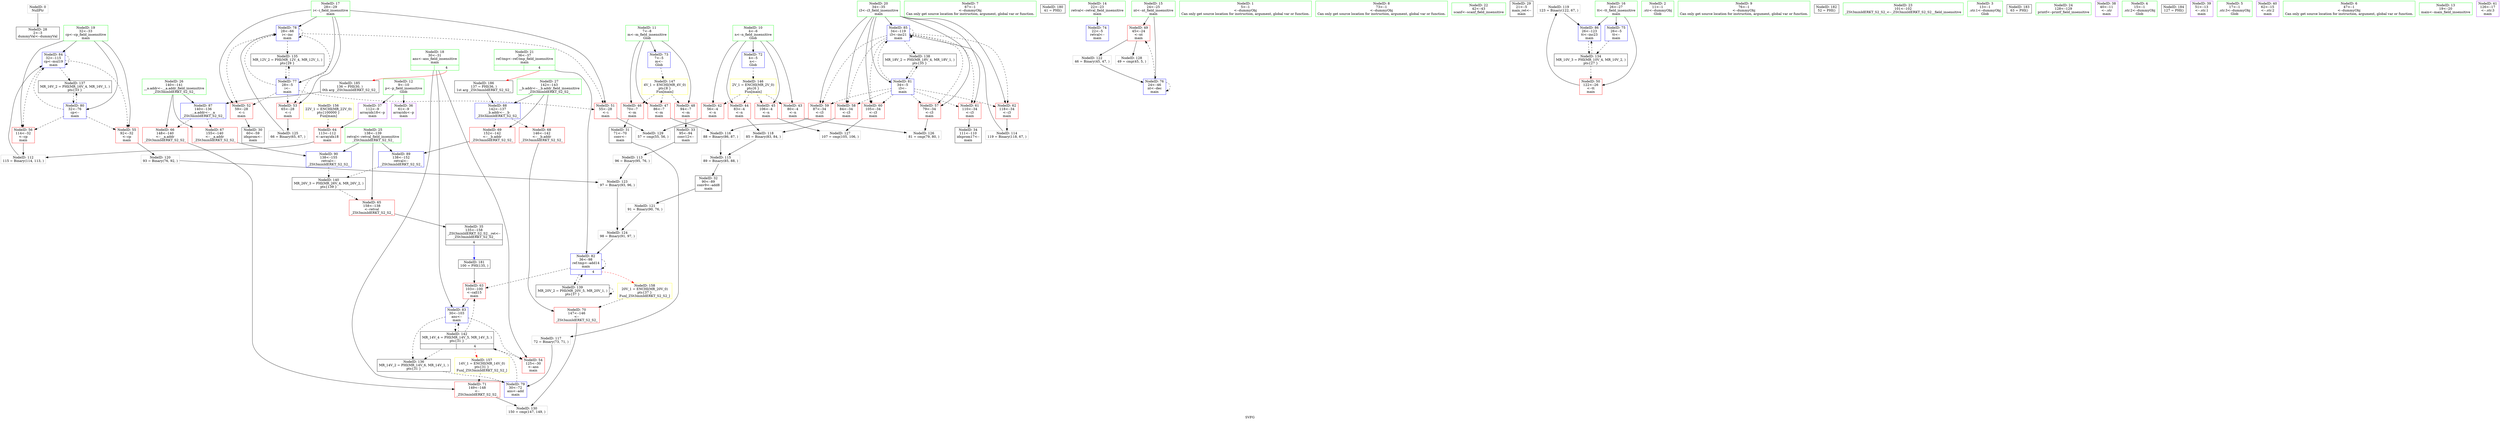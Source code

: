 digraph "SVFG" {
	label="SVFG";

	Node0x55c5e570ad20 [shape=record,color=grey,label="{NodeID: 0\nNullPtr}"];
	Node0x55c5e570ad20 -> Node0x55c5e5722170[style=solid];
	Node0x55c5e5726480 [shape=record,color=blue,label="{NodeID: 90\n138\<--155\nretval\<--\n_ZSt3minIdERKT_S2_S2_\n}"];
	Node0x55c5e5726480 -> Node0x55c5e5731b70[style=dashed];
	Node0x55c5e5721040 [shape=record,color=green,label="{NodeID: 7\n67\<--1\n\<--dummyObj\nCan only get source location for instruction, argument, global var or function.}"];
	Node0x55c5e559c540 [shape=record,color=black,label="{NodeID: 180\n41 = PHI()\n}"];
	Node0x55c5e5721580 [shape=record,color=green,label="{NodeID: 14\n22\<--23\nretval\<--retval_field_insensitive\nmain\n}"];
	Node0x55c5e5721580 -> Node0x55c5e5725780[style=solid];
	Node0x55c5e5721b30 [shape=record,color=green,label="{NodeID: 21\n36\<--37\nref.tmp\<--ref.tmp_field_insensitive\nmain\n|{|<s1>4}}"];
	Node0x55c5e5721b30 -> Node0x55c5e5725e00[style=solid];
	Node0x55c5e5721b30:s1 -> Node0x55c5e573f7b0[style=solid,color=red];
	Node0x55c5e5722170 [shape=record,color=black,label="{NodeID: 28\n2\<--3\ndummyVal\<--dummyVal\n}"];
	Node0x55c5e5728ac0 [shape=record,color=grey,label="{NodeID: 118\n85 = Binary(83, 84, )\n}"];
	Node0x55c5e5728ac0 -> Node0x55c5e5728640[style=solid];
	Node0x55c5e5722750 [shape=record,color=black,label="{NodeID: 35\n135\<--158\n_ZSt3minIdERKT_S2_S2__ret\<--\n_ZSt3minIdERKT_S2_S2_\n|{<s0>4}}"];
	Node0x55c5e5722750:s0 -> Node0x55c5e573ea20[style=solid,color=blue];
	Node0x55c5e5729540 [shape=record,color=grey,label="{NodeID: 125\n66 = Binary(65, 67, )\n}"];
	Node0x55c5e5729540 -> Node0x55c5e5725ac0[style=solid];
	Node0x55c5e5722d00 [shape=record,color=red,label="{NodeID: 42\n56\<--4\n\<--n\nmain\n}"];
	Node0x55c5e5722d00 -> Node0x55c5e5723a30[style=solid];
	Node0x55c5e57242d0 [shape=record,color=red,label="{NodeID: 49\n45\<--24\n\<--nt\nmain\n}"];
	Node0x55c5e57242d0 -> Node0x55c5e57290c0[style=solid];
	Node0x55c5e57242d0 -> Node0x55c5e57299c0[style=solid];
	Node0x55c5e5731670 [shape=record,color=black,label="{NodeID: 139\nMR_20V_2 = PHI(MR_20V_5, MR_20V_1, )\npts\{37 \}\n}"];
	Node0x55c5e5731670 -> Node0x55c5e5725e00[style=dashed];
	Node0x55c5e5731670 -> Node0x55c5e5731670[style=dashed];
	Node0x55c5e5724880 [shape=record,color=red,label="{NodeID: 56\n114\<--32\n\<--cp\nmain\n}"];
	Node0x55c5e5724880 -> Node0x55c5e57281c0[style=solid];
	Node0x55c5e5733970 [shape=record,color=yellow,style=double,label="{NodeID: 146\n2V_1 = ENCHI(MR_2V_0)\npts\{6 \}\nFun[main]}"];
	Node0x55c5e5733970 -> Node0x55c5e5722d00[style=dashed];
	Node0x55c5e5733970 -> Node0x55c5e5722dd0[style=dashed];
	Node0x55c5e5733970 -> Node0x55c5e5722ea0[style=dashed];
	Node0x55c5e5733970 -> Node0x55c5e5722f70[style=dashed];
	Node0x55c5e5724e30 [shape=record,color=red,label="{NodeID: 63\n103\<--100\n\<--call15\nmain\n}"];
	Node0x55c5e5724e30 -> Node0x55c5e5725ed0[style=solid];
	Node0x55c5e57253e0 [shape=record,color=red,label="{NodeID: 70\n147\<--146\n\<--\n_ZSt3minIdERKT_S2_S2_\n}"];
	Node0x55c5e57253e0 -> Node0x55c5e5723bb0[style=solid];
	Node0x55c5e57259f0 [shape=record,color=blue,label="{NodeID: 77\n28\<--5\ni\<--\nmain\n}"];
	Node0x55c5e57259f0 -> Node0x55c5e5724470[style=dashed];
	Node0x55c5e57259f0 -> Node0x55c5e5724540[style=dashed];
	Node0x55c5e57259f0 -> Node0x55c5e5724610[style=dashed];
	Node0x55c5e57259f0 -> Node0x55c5e5725ac0[style=dashed];
	Node0x55c5e57259f0 -> Node0x55c5e5730270[style=dashed];
	Node0x55c5e5725fa0 [shape=record,color=blue,label="{NodeID: 84\n32\<--115\ncp\<--mul19\nmain\n}"];
	Node0x55c5e5725fa0 -> Node0x55c5e57247b0[style=dashed];
	Node0x55c5e5725fa0 -> Node0x55c5e5724880[style=dashed];
	Node0x55c5e5725fa0 -> Node0x55c5e5725fa0[style=dashed];
	Node0x55c5e5725fa0 -> Node0x55c5e5730c70[style=dashed];
	Node0x55c5e5709ac0 [shape=record,color=green,label="{NodeID: 1\n5\<--1\n\<--dummyObj\nCan only get source location for instruction, argument, global var or function.}"];
	Node0x55c5e57210d0 [shape=record,color=green,label="{NodeID: 8\n73\<--1\n\<--dummyObj\nCan only get source location for instruction, argument, global var or function.}"];
	Node0x55c5e573ea20 [shape=record,color=black,label="{NodeID: 181\n100 = PHI(135, )\n}"];
	Node0x55c5e573ea20 -> Node0x55c5e5724e30[style=solid];
	Node0x55c5e5721650 [shape=record,color=green,label="{NodeID: 15\n24\<--25\nnt\<--nt_field_insensitive\nmain\n}"];
	Node0x55c5e5721650 -> Node0x55c5e57242d0[style=solid];
	Node0x55c5e5721650 -> Node0x55c5e5725920[style=solid];
	Node0x55c5e5721c00 [shape=record,color=green,label="{NodeID: 22\n42\<--43\nscanf\<--scanf_field_insensitive\n}"];
	Node0x55c5e57281c0 [shape=record,color=grey,label="{NodeID: 112\n115 = Binary(114, 113, )\n}"];
	Node0x55c5e57281c0 -> Node0x55c5e5725fa0[style=solid];
	Node0x55c5e5722270 [shape=record,color=black,label="{NodeID: 29\n21\<--5\nmain_ret\<--\nmain\n}"];
	Node0x55c5e5728c40 [shape=record,color=grey,label="{NodeID: 119\n123 = Binary(122, 67, )\n}"];
	Node0x55c5e5728c40 -> Node0x55c5e5726140[style=solid];
	Node0x55c5e5722820 [shape=record,color=purple,label="{NodeID: 36\n61\<--9\narrayidx\<--p\nmain\n}"];
	Node0x55c5e57296c0 [shape=record,color=grey,label="{NodeID: 126\n81 = cmp(79, 80, )\n}"];
	Node0x55c5e5722dd0 [shape=record,color=red,label="{NodeID: 43\n80\<--4\n\<--n\nmain\n}"];
	Node0x55c5e5722dd0 -> Node0x55c5e57296c0[style=solid];
	Node0x55c5e57243a0 [shape=record,color=red,label="{NodeID: 50\n122\<--26\n\<--tt\nmain\n}"];
	Node0x55c5e57243a0 -> Node0x55c5e5728c40[style=solid];
	Node0x55c5e5731b70 [shape=record,color=black,label="{NodeID: 140\nMR_26V_3 = PHI(MR_26V_4, MR_26V_2, )\npts\{139 \}\n}"];
	Node0x55c5e5731b70 -> Node0x55c5e5724fd0[style=dashed];
	Node0x55c5e5724950 [shape=record,color=red,label="{NodeID: 57\n79\<--34\n\<--i3\nmain\n}"];
	Node0x55c5e5724950 -> Node0x55c5e57296c0[style=solid];
	Node0x55c5e5734490 [shape=record,color=yellow,style=double,label="{NodeID: 147\n4V_1 = ENCHI(MR_4V_0)\npts\{8 \}\nFun[main]}"];
	Node0x55c5e5734490 -> Node0x55c5e5723040[style=dashed];
	Node0x55c5e5734490 -> Node0x55c5e5723110[style=dashed];
	Node0x55c5e5734490 -> Node0x55c5e5724200[style=dashed];
	Node0x55c5e5724f00 [shape=record,color=red,label="{NodeID: 64\n113\<--112\n\<--arrayidx18\nmain\n}"];
	Node0x55c5e5724f00 -> Node0x55c5e57281c0[style=solid];
	Node0x55c5e57254b0 [shape=record,color=red,label="{NodeID: 71\n149\<--148\n\<--\n_ZSt3minIdERKT_S2_S2_\n}"];
	Node0x55c5e57254b0 -> Node0x55c5e5723bb0[style=solid];
	Node0x55c5e5725ac0 [shape=record,color=blue,label="{NodeID: 78\n28\<--66\ni\<--inc\nmain\n}"];
	Node0x55c5e5725ac0 -> Node0x55c5e5724470[style=dashed];
	Node0x55c5e5725ac0 -> Node0x55c5e5724540[style=dashed];
	Node0x55c5e5725ac0 -> Node0x55c5e5724610[style=dashed];
	Node0x55c5e5725ac0 -> Node0x55c5e5725ac0[style=dashed];
	Node0x55c5e5725ac0 -> Node0x55c5e5730270[style=dashed];
	Node0x55c5e5726070 [shape=record,color=blue,label="{NodeID: 85\n34\<--119\ni3\<--inc21\nmain\n}"];
	Node0x55c5e5726070 -> Node0x55c5e5724950[style=dashed];
	Node0x55c5e5726070 -> Node0x55c5e5724a20[style=dashed];
	Node0x55c5e5726070 -> Node0x55c5e5724af0[style=dashed];
	Node0x55c5e5726070 -> Node0x55c5e5724bc0[style=dashed];
	Node0x55c5e5726070 -> Node0x55c5e5724c90[style=dashed];
	Node0x55c5e5726070 -> Node0x55c5e5724d60[style=dashed];
	Node0x55c5e5726070 -> Node0x55c5e5726070[style=dashed];
	Node0x55c5e5726070 -> Node0x55c5e5731170[style=dashed];
	Node0x55c5e57205c0 [shape=record,color=green,label="{NodeID: 2\n11\<--1\n.str\<--dummyObj\nGlob }"];
	Node0x55c5e5721160 [shape=record,color=green,label="{NodeID: 9\n76\<--1\n\<--dummyObj\nCan only get source location for instruction, argument, global var or function.}"];
	Node0x55c5e573ec10 [shape=record,color=black,label="{NodeID: 182\n52 = PHI()\n}"];
	Node0x55c5e5721720 [shape=record,color=green,label="{NodeID: 16\n26\<--27\ntt\<--tt_field_insensitive\nmain\n}"];
	Node0x55c5e5721720 -> Node0x55c5e57243a0[style=solid];
	Node0x55c5e5721720 -> Node0x55c5e5725850[style=solid];
	Node0x55c5e5721720 -> Node0x55c5e5726140[style=solid];
	Node0x55c5e5721d00 [shape=record,color=green,label="{NodeID: 23\n101\<--102\n_ZSt3minIdERKT_S2_S2_\<--_ZSt3minIdERKT_S2_S2__field_insensitive\n}"];
	Node0x55c5e5728340 [shape=record,color=grey,label="{NodeID: 113\n96 = Binary(95, 76, )\n}"];
	Node0x55c5e5728340 -> Node0x55c5e5729240[style=solid];
	Node0x55c5e5722340 [shape=record,color=black,label="{NodeID: 30\n60\<--59\nidxprom\<--\nmain\n}"];
	Node0x55c5e5728dc0 [shape=record,color=grey,label="{NodeID: 120\n93 = Binary(76, 92, )\n}"];
	Node0x55c5e5728dc0 -> Node0x55c5e5729240[style=solid];
	Node0x55c5e57228f0 [shape=record,color=purple,label="{NodeID: 37\n112\<--9\narrayidx18\<--p\nmain\n}"];
	Node0x55c5e57228f0 -> Node0x55c5e5724f00[style=solid];
	Node0x55c5e5729840 [shape=record,color=grey,label="{NodeID: 127\n107 = cmp(105, 106, )\n}"];
	Node0x55c5e5722ea0 [shape=record,color=red,label="{NodeID: 44\n83\<--4\n\<--n\nmain\n}"];
	Node0x55c5e5722ea0 -> Node0x55c5e5728ac0[style=solid];
	Node0x55c5e572fd70 [shape=record,color=black,label="{NodeID: 134\nMR_10V_3 = PHI(MR_10V_4, MR_10V_2, )\npts\{27 \}\n}"];
	Node0x55c5e572fd70 -> Node0x55c5e57243a0[style=dashed];
	Node0x55c5e572fd70 -> Node0x55c5e5726140[style=dashed];
	Node0x55c5e5724470 [shape=record,color=red,label="{NodeID: 51\n55\<--28\n\<--i\nmain\n}"];
	Node0x55c5e5724470 -> Node0x55c5e5723a30[style=solid];
	Node0x55c5e5724a20 [shape=record,color=red,label="{NodeID: 58\n84\<--34\n\<--i3\nmain\n}"];
	Node0x55c5e5724a20 -> Node0x55c5e5728ac0[style=solid];
	Node0x55c5e5724fd0 [shape=record,color=red,label="{NodeID: 65\n158\<--138\n\<--retval\n_ZSt3minIdERKT_S2_S2_\n}"];
	Node0x55c5e5724fd0 -> Node0x55c5e5722750[style=solid];
	Node0x55c5e5725580 [shape=record,color=blue,label="{NodeID: 72\n4\<--5\nn\<--\nGlob }"];
	Node0x55c5e5725580 -> Node0x55c5e5733970[style=dashed];
	Node0x55c5e5725b90 [shape=record,color=blue,label="{NodeID: 79\n30\<--72\nans\<--add\nmain\n}"];
	Node0x55c5e5725b90 -> Node0x55c5e5732570[style=dashed];
	Node0x55c5e5726140 [shape=record,color=blue,label="{NodeID: 86\n26\<--123\ntt\<--inc23\nmain\n}"];
	Node0x55c5e5726140 -> Node0x55c5e572fd70[style=dashed];
	Node0x55c5e5720650 [shape=record,color=green,label="{NodeID: 3\n13\<--1\n.str.1\<--dummyObj\nGlob }"];
	Node0x55c5e57211f0 [shape=record,color=green,label="{NodeID: 10\n4\<--6\nn\<--n_field_insensitive\nGlob }"];
	Node0x55c5e57211f0 -> Node0x55c5e5722d00[style=solid];
	Node0x55c5e57211f0 -> Node0x55c5e5722dd0[style=solid];
	Node0x55c5e57211f0 -> Node0x55c5e5722ea0[style=solid];
	Node0x55c5e57211f0 -> Node0x55c5e5722f70[style=solid];
	Node0x55c5e57211f0 -> Node0x55c5e5725580[style=solid];
	Node0x55c5e573ed10 [shape=record,color=black,label="{NodeID: 183\n63 = PHI()\n}"];
	Node0x55c5e57217f0 [shape=record,color=green,label="{NodeID: 17\n28\<--29\ni\<--i_field_insensitive\nmain\n}"];
	Node0x55c5e57217f0 -> Node0x55c5e5724470[style=solid];
	Node0x55c5e57217f0 -> Node0x55c5e5724540[style=solid];
	Node0x55c5e57217f0 -> Node0x55c5e5724610[style=solid];
	Node0x55c5e57217f0 -> Node0x55c5e57259f0[style=solid];
	Node0x55c5e57217f0 -> Node0x55c5e5725ac0[style=solid];
	Node0x55c5e5721e00 [shape=record,color=green,label="{NodeID: 24\n128\<--129\nprintf\<--printf_field_insensitive\n}"];
	Node0x55c5e57284c0 [shape=record,color=grey,label="{NodeID: 114\n119 = Binary(118, 67, )\n}"];
	Node0x55c5e57284c0 -> Node0x55c5e5726070[style=solid];
	Node0x55c5e5722410 [shape=record,color=black,label="{NodeID: 31\n71\<--70\nconv\<--\nmain\n}"];
	Node0x55c5e5722410 -> Node0x55c5e5728940[style=solid];
	Node0x55c5e5728f40 [shape=record,color=grey,label="{NodeID: 121\n91 = Binary(90, 76, )\n}"];
	Node0x55c5e5728f40 -> Node0x55c5e57293c0[style=solid];
	Node0x55c5e57229c0 [shape=record,color=purple,label="{NodeID: 38\n40\<--11\n\<--.str\nmain\n}"];
	Node0x55c5e57299c0 [shape=record,color=grey,label="{NodeID: 128\n49 = cmp(45, 5, )\n}"];
	Node0x55c5e5722f70 [shape=record,color=red,label="{NodeID: 45\n106\<--4\n\<--n\nmain\n}"];
	Node0x55c5e5722f70 -> Node0x55c5e5729840[style=solid];
	Node0x55c5e5730270 [shape=record,color=black,label="{NodeID: 135\nMR_12V_2 = PHI(MR_12V_4, MR_12V_1, )\npts\{29 \}\n}"];
	Node0x55c5e5730270 -> Node0x55c5e57259f0[style=dashed];
	Node0x55c5e5724540 [shape=record,color=red,label="{NodeID: 52\n59\<--28\n\<--i\nmain\n}"];
	Node0x55c5e5724540 -> Node0x55c5e5722340[style=solid];
	Node0x55c5e5732570 [shape=record,color=black,label="{NodeID: 142\nMR_14V_4 = PHI(MR_14V_5, MR_14V_3, )\npts\{31 \}\n|{|<s4>4}}"];
	Node0x55c5e5732570 -> Node0x55c5e57246e0[style=dashed];
	Node0x55c5e5732570 -> Node0x55c5e5724e30[style=dashed];
	Node0x55c5e5732570 -> Node0x55c5e5725ed0[style=dashed];
	Node0x55c5e5732570 -> Node0x55c5e5730770[style=dashed];
	Node0x55c5e5732570:s4 -> Node0x55c5e5734d50[style=dashed,color=red];
	Node0x55c5e5724af0 [shape=record,color=red,label="{NodeID: 59\n87\<--34\n\<--i3\nmain\n}"];
	Node0x55c5e5724af0 -> Node0x55c5e57287c0[style=solid];
	Node0x55c5e57250a0 [shape=record,color=red,label="{NodeID: 66\n148\<--140\n\<--__a.addr\n_ZSt3minIdERKT_S2_S2_\n}"];
	Node0x55c5e57250a0 -> Node0x55c5e57254b0[style=solid];
	Node0x55c5e5734c70 [shape=record,color=yellow,style=double,label="{NodeID: 156\n22V_1 = ENCHI(MR_22V_0)\npts\{100000 \}\nFun[main]}"];
	Node0x55c5e5734c70 -> Node0x55c5e5724f00[style=dashed];
	Node0x55c5e5725680 [shape=record,color=blue,label="{NodeID: 73\n7\<--5\nm\<--\nGlob }"];
	Node0x55c5e5725680 -> Node0x55c5e5734490[style=dashed];
	Node0x55c5e5725c60 [shape=record,color=blue,label="{NodeID: 80\n32\<--76\ncp\<--\nmain\n}"];
	Node0x55c5e5725c60 -> Node0x55c5e57247b0[style=dashed];
	Node0x55c5e5725c60 -> Node0x55c5e5724880[style=dashed];
	Node0x55c5e5725c60 -> Node0x55c5e5725fa0[style=dashed];
	Node0x55c5e5725c60 -> Node0x55c5e5730c70[style=dashed];
	Node0x55c5e5726210 [shape=record,color=blue,label="{NodeID: 87\n140\<--136\n__a.addr\<--__a\n_ZSt3minIdERKT_S2_S2_\n}"];
	Node0x55c5e5726210 -> Node0x55c5e57250a0[style=dashed];
	Node0x55c5e5726210 -> Node0x55c5e5725170[style=dashed];
	Node0x55c5e57206e0 [shape=record,color=green,label="{NodeID: 4\n15\<--1\n.str.2\<--dummyObj\nGlob }"];
	Node0x55c5e5721280 [shape=record,color=green,label="{NodeID: 11\n7\<--8\nm\<--m_field_insensitive\nGlob }"];
	Node0x55c5e5721280 -> Node0x55c5e5723040[style=solid];
	Node0x55c5e5721280 -> Node0x55c5e5723110[style=solid];
	Node0x55c5e5721280 -> Node0x55c5e5724200[style=solid];
	Node0x55c5e5721280 -> Node0x55c5e5725680[style=solid];
	Node0x55c5e573ee10 [shape=record,color=black,label="{NodeID: 184\n127 = PHI()\n}"];
	Node0x55c5e57218c0 [shape=record,color=green,label="{NodeID: 18\n30\<--31\nans\<--ans_field_insensitive\nmain\n|{|<s3>4}}"];
	Node0x55c5e57218c0 -> Node0x55c5e57246e0[style=solid];
	Node0x55c5e57218c0 -> Node0x55c5e5725b90[style=solid];
	Node0x55c5e57218c0 -> Node0x55c5e5725ed0[style=solid];
	Node0x55c5e57218c0:s3 -> Node0x55c5e573f5c0[style=solid,color=red];
	Node0x55c5e5721f00 [shape=record,color=green,label="{NodeID: 25\n138\<--139\nretval\<--retval_field_insensitive\n_ZSt3minIdERKT_S2_S2_\n}"];
	Node0x55c5e5721f00 -> Node0x55c5e5724fd0[style=solid];
	Node0x55c5e5721f00 -> Node0x55c5e57263b0[style=solid];
	Node0x55c5e5721f00 -> Node0x55c5e5726480[style=solid];
	Node0x55c5e5728640 [shape=record,color=grey,label="{NodeID: 115\n89 = Binary(85, 88, )\n}"];
	Node0x55c5e5728640 -> Node0x55c5e57224e0[style=solid];
	Node0x55c5e57224e0 [shape=record,color=black,label="{NodeID: 32\n90\<--89\nconv9\<--add8\nmain\n}"];
	Node0x55c5e57224e0 -> Node0x55c5e5728f40[style=solid];
	Node0x55c5e57290c0 [shape=record,color=grey,label="{NodeID: 122\n46 = Binary(45, 47, )\n}"];
	Node0x55c5e57290c0 -> Node0x55c5e5725920[style=solid];
	Node0x55c5e5722a90 [shape=record,color=purple,label="{NodeID: 39\n51\<--13\n\<--.str.1\nmain\n}"];
	Node0x55c5e5723a30 [shape=record,color=grey,label="{NodeID: 129\n57 = cmp(55, 56, )\n}"];
	Node0x55c5e5723040 [shape=record,color=red,label="{NodeID: 46\n70\<--7\n\<--m\nmain\n}"];
	Node0x55c5e5723040 -> Node0x55c5e5722410[style=solid];
	Node0x55c5e5730770 [shape=record,color=black,label="{NodeID: 136\nMR_14V_2 = PHI(MR_14V_6, MR_14V_1, )\npts\{31 \}\n}"];
	Node0x55c5e5730770 -> Node0x55c5e5725b90[style=dashed];
	Node0x55c5e5724610 [shape=record,color=red,label="{NodeID: 53\n65\<--28\n\<--i\nmain\n}"];
	Node0x55c5e5724610 -> Node0x55c5e5729540[style=solid];
	Node0x55c5e5724bc0 [shape=record,color=red,label="{NodeID: 60\n105\<--34\n\<--i3\nmain\n}"];
	Node0x55c5e5724bc0 -> Node0x55c5e5729840[style=solid];
	Node0x55c5e5725170 [shape=record,color=red,label="{NodeID: 67\n155\<--140\n\<--__a.addr\n_ZSt3minIdERKT_S2_S2_\n}"];
	Node0x55c5e5725170 -> Node0x55c5e5726480[style=solid];
	Node0x55c5e5734d50 [shape=record,color=yellow,style=double,label="{NodeID: 157\n14V_1 = ENCHI(MR_14V_0)\npts\{31 \}\nFun[_ZSt3minIdERKT_S2_S2_]}"];
	Node0x55c5e5734d50 -> Node0x55c5e57254b0[style=dashed];
	Node0x55c5e5725780 [shape=record,color=blue,label="{NodeID: 74\n22\<--5\nretval\<--\nmain\n}"];
	Node0x55c5e5725d30 [shape=record,color=blue,label="{NodeID: 81\n34\<--5\ni3\<--\nmain\n}"];
	Node0x55c5e5725d30 -> Node0x55c5e5724950[style=dashed];
	Node0x55c5e5725d30 -> Node0x55c5e5724a20[style=dashed];
	Node0x55c5e5725d30 -> Node0x55c5e5724af0[style=dashed];
	Node0x55c5e5725d30 -> Node0x55c5e5724bc0[style=dashed];
	Node0x55c5e5725d30 -> Node0x55c5e5724c90[style=dashed];
	Node0x55c5e5725d30 -> Node0x55c5e5724d60[style=dashed];
	Node0x55c5e5725d30 -> Node0x55c5e5726070[style=dashed];
	Node0x55c5e5725d30 -> Node0x55c5e5731170[style=dashed];
	Node0x55c5e57262e0 [shape=record,color=blue,label="{NodeID: 88\n142\<--137\n__b.addr\<--__b\n_ZSt3minIdERKT_S2_S2_\n}"];
	Node0x55c5e57262e0 -> Node0x55c5e5725240[style=dashed];
	Node0x55c5e57262e0 -> Node0x55c5e5725310[style=dashed];
	Node0x55c5e5720770 [shape=record,color=green,label="{NodeID: 5\n17\<--1\n.str.3\<--dummyObj\nGlob }"];
	Node0x55c5e5721380 [shape=record,color=green,label="{NodeID: 12\n9\<--10\np\<--p_field_insensitive\nGlob }"];
	Node0x55c5e5721380 -> Node0x55c5e5722820[style=solid];
	Node0x55c5e5721380 -> Node0x55c5e57228f0[style=solid];
	Node0x55c5e573f5c0 [shape=record,color=black,label="{NodeID: 185\n136 = PHI(30, )\n0th arg _ZSt3minIdERKT_S2_S2_ }"];
	Node0x55c5e573f5c0 -> Node0x55c5e5726210[style=solid];
	Node0x55c5e5721990 [shape=record,color=green,label="{NodeID: 19\n32\<--33\ncp\<--cp_field_insensitive\nmain\n}"];
	Node0x55c5e5721990 -> Node0x55c5e57247b0[style=solid];
	Node0x55c5e5721990 -> Node0x55c5e5724880[style=solid];
	Node0x55c5e5721990 -> Node0x55c5e5725c60[style=solid];
	Node0x55c5e5721990 -> Node0x55c5e5725fa0[style=solid];
	Node0x55c5e5721fd0 [shape=record,color=green,label="{NodeID: 26\n140\<--141\n__a.addr\<--__a.addr_field_insensitive\n_ZSt3minIdERKT_S2_S2_\n}"];
	Node0x55c5e5721fd0 -> Node0x55c5e57250a0[style=solid];
	Node0x55c5e5721fd0 -> Node0x55c5e5725170[style=solid];
	Node0x55c5e5721fd0 -> Node0x55c5e5726210[style=solid];
	Node0x55c5e57287c0 [shape=record,color=grey,label="{NodeID: 116\n88 = Binary(86, 87, )\n}"];
	Node0x55c5e57287c0 -> Node0x55c5e5728640[style=solid];
	Node0x55c5e57225b0 [shape=record,color=black,label="{NodeID: 33\n95\<--94\nconv12\<--\nmain\n}"];
	Node0x55c5e57225b0 -> Node0x55c5e5728340[style=solid];
	Node0x55c5e5729240 [shape=record,color=grey,label="{NodeID: 123\n97 = Binary(93, 96, )\n}"];
	Node0x55c5e5729240 -> Node0x55c5e57293c0[style=solid];
	Node0x55c5e5722b60 [shape=record,color=purple,label="{NodeID: 40\n62\<--15\n\<--.str.2\nmain\n}"];
	Node0x55c5e5723bb0 [shape=record,color=grey,label="{NodeID: 130\n150 = cmp(147, 149, )\n}"];
	Node0x55c5e5723110 [shape=record,color=red,label="{NodeID: 47\n86\<--7\n\<--m\nmain\n}"];
	Node0x55c5e5723110 -> Node0x55c5e57287c0[style=solid];
	Node0x55c5e5730c70 [shape=record,color=black,label="{NodeID: 137\nMR_16V_2 = PHI(MR_16V_4, MR_16V_1, )\npts\{33 \}\n}"];
	Node0x55c5e5730c70 -> Node0x55c5e5725c60[style=dashed];
	Node0x55c5e57246e0 [shape=record,color=red,label="{NodeID: 54\n125\<--30\n\<--ans\nmain\n}"];
	Node0x55c5e5724c90 [shape=record,color=red,label="{NodeID: 61\n110\<--34\n\<--i3\nmain\n}"];
	Node0x55c5e5724c90 -> Node0x55c5e5722680[style=solid];
	Node0x55c5e5725240 [shape=record,color=red,label="{NodeID: 68\n146\<--142\n\<--__b.addr\n_ZSt3minIdERKT_S2_S2_\n}"];
	Node0x55c5e5725240 -> Node0x55c5e57253e0[style=solid];
	Node0x55c5e5734e60 [shape=record,color=yellow,style=double,label="{NodeID: 158\n20V_1 = ENCHI(MR_20V_0)\npts\{37 \}\nFun[_ZSt3minIdERKT_S2_S2_]}"];
	Node0x55c5e5734e60 -> Node0x55c5e57253e0[style=dashed];
	Node0x55c5e5725850 [shape=record,color=blue,label="{NodeID: 75\n26\<--5\ntt\<--\nmain\n}"];
	Node0x55c5e5725850 -> Node0x55c5e572fd70[style=dashed];
	Node0x55c5e5725e00 [shape=record,color=blue,label="{NodeID: 82\n36\<--98\nref.tmp\<--add14\nmain\n|{|<s3>4}}"];
	Node0x55c5e5725e00 -> Node0x55c5e5724e30[style=dashed];
	Node0x55c5e5725e00 -> Node0x55c5e5725e00[style=dashed];
	Node0x55c5e5725e00 -> Node0x55c5e5731670[style=dashed];
	Node0x55c5e5725e00:s3 -> Node0x55c5e5734e60[style=dashed,color=red];
	Node0x55c5e57263b0 [shape=record,color=blue,label="{NodeID: 89\n138\<--152\nretval\<--\n_ZSt3minIdERKT_S2_S2_\n}"];
	Node0x55c5e57263b0 -> Node0x55c5e5731b70[style=dashed];
	Node0x55c5e5720fb0 [shape=record,color=green,label="{NodeID: 6\n47\<--1\n\<--dummyObj\nCan only get source location for instruction, argument, global var or function.}"];
	Node0x55c5e5721480 [shape=record,color=green,label="{NodeID: 13\n19\<--20\nmain\<--main_field_insensitive\n}"];
	Node0x55c5e573f7b0 [shape=record,color=black,label="{NodeID: 186\n137 = PHI(36, )\n1st arg _ZSt3minIdERKT_S2_S2_ }"];
	Node0x55c5e573f7b0 -> Node0x55c5e57262e0[style=solid];
	Node0x55c5e5721a60 [shape=record,color=green,label="{NodeID: 20\n34\<--35\ni3\<--i3_field_insensitive\nmain\n}"];
	Node0x55c5e5721a60 -> Node0x55c5e5724950[style=solid];
	Node0x55c5e5721a60 -> Node0x55c5e5724a20[style=solid];
	Node0x55c5e5721a60 -> Node0x55c5e5724af0[style=solid];
	Node0x55c5e5721a60 -> Node0x55c5e5724bc0[style=solid];
	Node0x55c5e5721a60 -> Node0x55c5e5724c90[style=solid];
	Node0x55c5e5721a60 -> Node0x55c5e5724d60[style=solid];
	Node0x55c5e5721a60 -> Node0x55c5e5725d30[style=solid];
	Node0x55c5e5721a60 -> Node0x55c5e5726070[style=solid];
	Node0x55c5e57220a0 [shape=record,color=green,label="{NodeID: 27\n142\<--143\n__b.addr\<--__b.addr_field_insensitive\n_ZSt3minIdERKT_S2_S2_\n}"];
	Node0x55c5e57220a0 -> Node0x55c5e5725240[style=solid];
	Node0x55c5e57220a0 -> Node0x55c5e5725310[style=solid];
	Node0x55c5e57220a0 -> Node0x55c5e57262e0[style=solid];
	Node0x55c5e5728940 [shape=record,color=grey,label="{NodeID: 117\n72 = Binary(73, 71, )\n}"];
	Node0x55c5e5728940 -> Node0x55c5e5725b90[style=solid];
	Node0x55c5e5722680 [shape=record,color=black,label="{NodeID: 34\n111\<--110\nidxprom17\<--\nmain\n}"];
	Node0x55c5e57293c0 [shape=record,color=grey,label="{NodeID: 124\n98 = Binary(91, 97, )\n}"];
	Node0x55c5e57293c0 -> Node0x55c5e5725e00[style=solid];
	Node0x55c5e5722c30 [shape=record,color=purple,label="{NodeID: 41\n126\<--17\n\<--.str.3\nmain\n}"];
	Node0x55c5e5724200 [shape=record,color=red,label="{NodeID: 48\n94\<--7\n\<--m\nmain\n}"];
	Node0x55c5e5724200 -> Node0x55c5e57225b0[style=solid];
	Node0x55c5e5731170 [shape=record,color=black,label="{NodeID: 138\nMR_18V_2 = PHI(MR_18V_4, MR_18V_1, )\npts\{35 \}\n}"];
	Node0x55c5e5731170 -> Node0x55c5e5725d30[style=dashed];
	Node0x55c5e57247b0 [shape=record,color=red,label="{NodeID: 55\n92\<--32\n\<--cp\nmain\n}"];
	Node0x55c5e57247b0 -> Node0x55c5e5728dc0[style=solid];
	Node0x55c5e5724d60 [shape=record,color=red,label="{NodeID: 62\n118\<--34\n\<--i3\nmain\n}"];
	Node0x55c5e5724d60 -> Node0x55c5e57284c0[style=solid];
	Node0x55c5e5725310 [shape=record,color=red,label="{NodeID: 69\n152\<--142\n\<--__b.addr\n_ZSt3minIdERKT_S2_S2_\n}"];
	Node0x55c5e5725310 -> Node0x55c5e57263b0[style=solid];
	Node0x55c5e5725920 [shape=record,color=blue,label="{NodeID: 76\n24\<--46\nnt\<--dec\nmain\n}"];
	Node0x55c5e5725920 -> Node0x55c5e57242d0[style=dashed];
	Node0x55c5e5725920 -> Node0x55c5e5725920[style=dashed];
	Node0x55c5e5725ed0 [shape=record,color=blue,label="{NodeID: 83\n30\<--103\nans\<--\nmain\n}"];
	Node0x55c5e5725ed0 -> Node0x55c5e57246e0[style=dashed];
	Node0x55c5e5725ed0 -> Node0x55c5e5730770[style=dashed];
	Node0x55c5e5725ed0 -> Node0x55c5e5732570[style=dashed];
}
